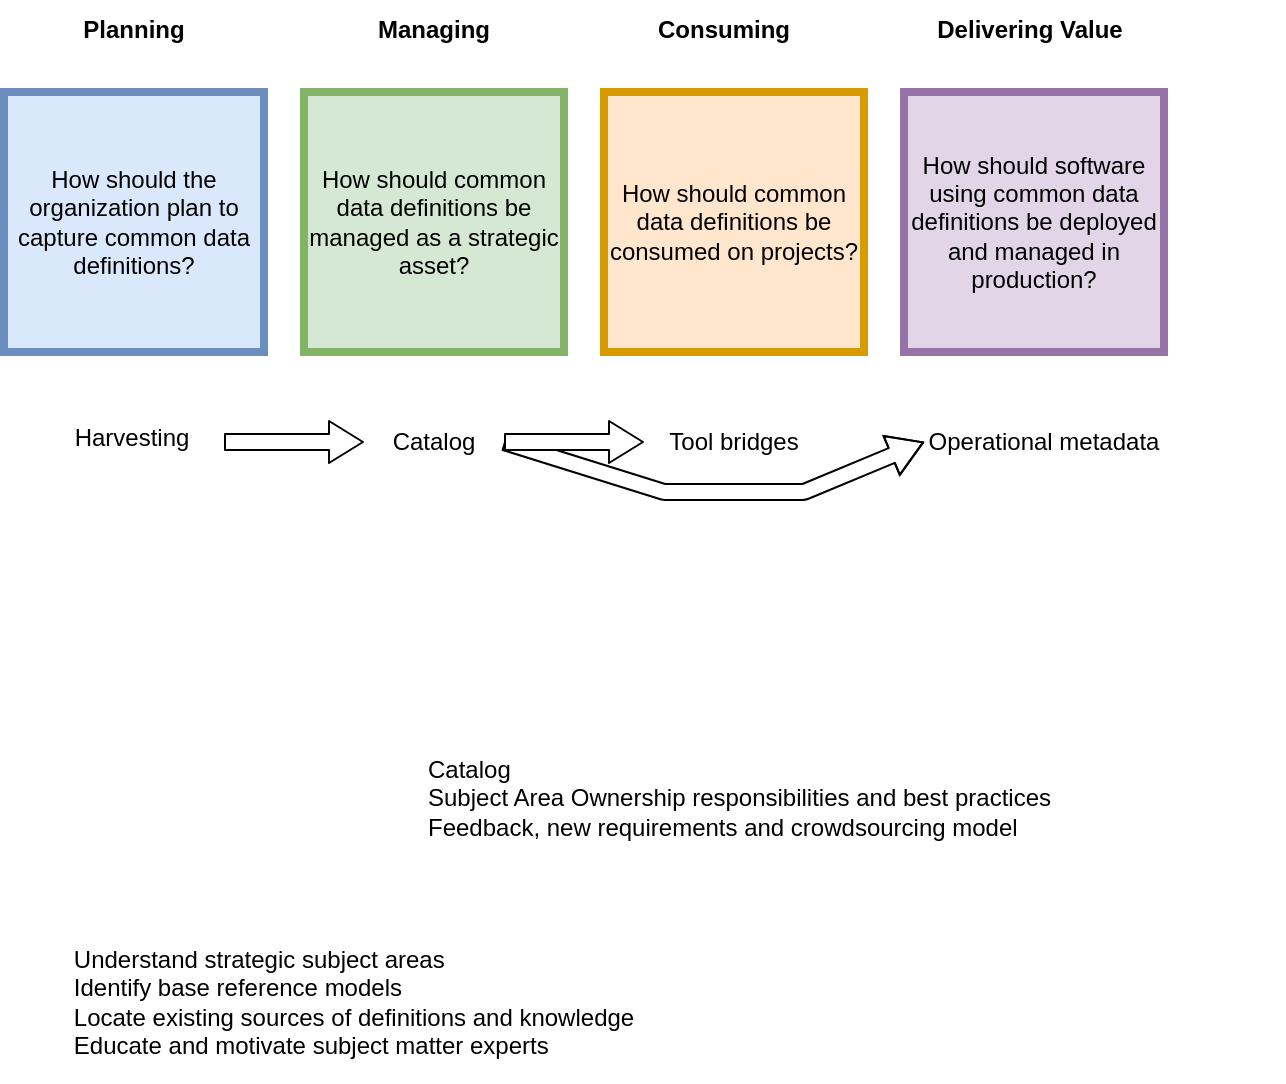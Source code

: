 <mxfile version="16.5.1" type="device" pages="8"><diagram id="02de8e1e-b9fc-6a4d-7365-f09209a4f008" name="Semantic Knowledge Framework"><mxGraphModel dx="1106" dy="773" grid="1" gridSize="10" guides="1" tooltips="1" connect="1" arrows="1" fold="1" page="1" pageScale="1" pageWidth="827" pageHeight="1169" background="#ffffff" math="0" shadow="0"><root><mxCell id="0"/><mxCell id="1" parent="0"/><mxCell id="4" value="How should the organization plan to capture common data definitions?" style="rounded=0;whiteSpace=wrap;html=1;strokeWidth=4;perimeterSpacing=4;noLabel=0;labelPadding=4;fillColor=#dae8fc;strokeColor=#6c8ebf;" parent="1" vertex="1"><mxGeometry x="120" y="160" width="130" height="130" as="geometry"/></mxCell><mxCell id="7" value="How should common data definitions be managed as a strategic asset?" style="rounded=0;whiteSpace=wrap;html=1;strokeWidth=4;perimeterSpacing=4;noLabel=0;labelPadding=4;fillColor=#d5e8d4;strokeColor=#82b366;" parent="1" vertex="1"><mxGeometry x="270" y="160" width="130" height="130" as="geometry"/></mxCell><mxCell id="8" value="How should common data definitions be consumed on projects?" style="rounded=0;whiteSpace=wrap;html=1;strokeWidth=4;perimeterSpacing=4;noLabel=0;labelPadding=4;fillColor=#ffe6cc;strokeColor=#d79b00;" parent="1" vertex="1"><mxGeometry x="420" y="160" width="130" height="130" as="geometry"/></mxCell><mxCell id="9" value="How should software using common data definitions be deployed and managed in production?" style="rounded=0;whiteSpace=wrap;html=1;strokeWidth=4;perimeterSpacing=4;noLabel=0;labelPadding=4;fillColor=#e1d5e7;strokeColor=#9673a6;" parent="1" vertex="1"><mxGeometry x="570" y="160" width="130" height="130" as="geometry"/></mxCell><mxCell id="10" value="&lt;div style=&quot;text-align: left&quot;&gt;&lt;span&gt;Understand strategic subject areas&lt;/span&gt;&lt;br&gt;&lt;span&gt;Identify base reference models&lt;/span&gt;&lt;br&gt;&lt;span&gt;Locate existing sources of definitions and knowledge&lt;/span&gt;&lt;br&gt;&lt;span&gt;Educate and motivate subject matter experts&lt;/span&gt;&lt;br&gt;&lt;/div&gt;" style="text;html=1;strokeColor=none;fillColor=none;align=center;verticalAlign=middle;whiteSpace=wrap;rounded=0;" parent="1" vertex="1"><mxGeometry x="130" y="575" width="330" height="80" as="geometry"/></mxCell><mxCell id="11" value="Catalog&lt;br&gt;Subject Area Ownership responsibilities and best practices&lt;br&gt;Feedback, new requirements and crowdsourcing model" style="text;html=1;" parent="1" vertex="1"><mxGeometry x="330" y="485" width="430" height="90" as="geometry"/></mxCell><mxCell id="12" value="Planning" style="text;html=1;strokeColor=none;fillColor=none;align=center;verticalAlign=middle;whiteSpace=wrap;rounded=0;fontStyle=1" parent="1" vertex="1"><mxGeometry x="120" y="114" width="130" height="30" as="geometry"/></mxCell><mxCell id="14" value="Managing" style="text;html=1;strokeColor=none;fillColor=none;align=center;verticalAlign=middle;whiteSpace=wrap;rounded=0;fontStyle=1" parent="1" vertex="1"><mxGeometry x="270" y="114" width="130" height="30" as="geometry"/></mxCell><mxCell id="15" value="Consuming" style="text;html=1;strokeColor=none;fillColor=none;align=center;verticalAlign=middle;whiteSpace=wrap;rounded=0;fontStyle=1" parent="1" vertex="1"><mxGeometry x="415" y="114" width="130" height="30" as="geometry"/></mxCell><mxCell id="16" value="Delivering Value" style="text;html=1;strokeColor=none;fillColor=none;align=center;verticalAlign=middle;whiteSpace=wrap;rounded=0;fontStyle=1" parent="1" vertex="1"><mxGeometry x="568" y="114" width="130" height="30" as="geometry"/></mxCell><mxCell id="17" value="&lt;div style=&quot;text-align: left&quot;&gt;&lt;span&gt;Tool bridges&lt;/span&gt;&lt;/div&gt;" style="text;html=1;strokeColor=none;fillColor=none;align=center;verticalAlign=middle;whiteSpace=wrap;rounded=0;" parent="1" vertex="1"><mxGeometry x="425" y="320" width="120" height="30" as="geometry"/></mxCell><mxCell id="18" value="&lt;div style=&quot;text-align: left&quot;&gt;&lt;span&gt;Operational metadata&lt;/span&gt;&lt;/div&gt;" style="text;html=1;strokeColor=none;fillColor=none;align=center;verticalAlign=middle;whiteSpace=wrap;rounded=0;" parent="1" vertex="1"><mxGeometry x="580" y="320" width="120" height="30" as="geometry"/></mxCell><mxCell id="19" value="Catalog" style="text;html=1;strokeColor=none;fillColor=none;align=center;verticalAlign=middle;whiteSpace=wrap;rounded=0;" parent="1" vertex="1"><mxGeometry x="305" y="320" width="60" height="30" as="geometry"/></mxCell><mxCell id="20" value="" style="shape=flexArrow;endArrow=classic;html=1;fillColor=#ffffff;fontSize=13;width=8;endSize=5.33;endWidth=12;" parent="1" edge="1"><mxGeometry width="50" height="50" relative="1" as="geometry"><mxPoint x="230" y="335" as="sourcePoint"/><mxPoint x="300" y="335" as="targetPoint"/></mxGeometry></mxCell><mxCell id="22" value="" style="shape=flexArrow;endArrow=classic;html=1;fillColor=#ffffff;fontSize=13;width=8;endSize=5.33;endWidth=12;entryX=0;entryY=0.5;" parent="1" target="18" edge="1"><mxGeometry width="50" height="50" relative="1" as="geometry"><mxPoint x="370" y="335" as="sourcePoint"/><mxPoint x="530" y="360" as="targetPoint"/><Array as="points"><mxPoint x="450" y="360"/><mxPoint x="520" y="360"/></Array></mxGeometry></mxCell><mxCell id="21" value="" style="shape=flexArrow;endArrow=classic;html=1;fillColor=#ffffff;fontSize=13;width=8;endSize=5.33;endWidth=12;" parent="1" edge="1"><mxGeometry width="50" height="50" relative="1" as="geometry"><mxPoint x="370" y="335" as="sourcePoint"/><mxPoint x="440" y="335" as="targetPoint"/></mxGeometry></mxCell><mxCell id="23" value="Harvesting" style="text;html=1;strokeColor=none;fillColor=none;align=center;verticalAlign=middle;whiteSpace=wrap;rounded=0;" parent="1" vertex="1"><mxGeometry x="154" y="318" width="60" height="30" as="geometry"/></mxCell></root></mxGraphModel></diagram><diagram id="8b768a86-2547-4467-7165-1f5c0479d8b4" name="Parts of Glossary"><mxGraphModel dx="1106" dy="773" grid="1" gridSize="10" guides="1" tooltips="1" connect="1" arrows="1" fold="1" page="1" pageScale="1" pageWidth="827" pageHeight="1169" background="#ffffff" math="0" shadow="0"><root><mxCell id="0"/><mxCell id="1" parent="0"/><mxCell id="2" value="Term" style="rounded=0;whiteSpace=wrap;html=1;strokeWidth=2;fillColor=#647687;strokeColor=#647687;fontStyle=1;fontColor=#ffffff;verticalAlign=top;" parent="1" vertex="1"><mxGeometry x="60" y="420" width="140" height="244" as="geometry"/></mxCell><mxCell id="3" value="" style="rounded=1;whiteSpace=wrap;html=1;strokeColor=#6c8ebf;strokeWidth=2;align=center;arcSize=10;fillColor=#dae8fc;" parent="1" vertex="1"><mxGeometry x="10" y="8.5" width="668" height="305" as="geometry"/></mxCell><mxCell id="4" value="Term" style="rounded=0;whiteSpace=wrap;html=1;strokeWidth=2;fillColor=#647687;strokeColor=#647687;fontStyle=1;fontColor=#ffffff;" parent="1" vertex="1"><mxGeometry x="260" y="210" width="120" height="40" as="geometry"/></mxCell><mxCell id="5" style="edgeStyle=orthogonalEdgeStyle;rounded=0;html=1;exitX=0.5;exitY=1;entryX=0;entryY=0.5;jettySize=auto;orthogonalLoop=1;" parent="1" source="6" target="4" edge="1"><mxGeometry relative="1" as="geometry"/></mxCell><mxCell id="6" value="Category" style="shape=folder;fontStyle=1;spacingTop=10;tabWidth=40;tabHeight=14;tabPosition=left;html=1;strokeWidth=2;fillColor=#fff2cc;strokeColor=#d6b656;" parent="1" vertex="1"><mxGeometry x="145" y="155" width="70" height="50" as="geometry"/></mxCell><mxCell id="7" style="edgeStyle=orthogonalEdgeStyle;rounded=0;html=1;exitX=0.5;exitY=1;entryX=0;entryY=0.5;jettySize=auto;orthogonalLoop=1;" parent="1" source="8" target="6" edge="1"><mxGeometry relative="1" as="geometry"/></mxCell><mxCell id="8" value="Category" style="shape=folder;fontStyle=1;spacingTop=10;tabWidth=40;tabHeight=14;tabPosition=left;html=1;strokeWidth=2;fillColor=#fff2cc;strokeColor=#d6b656;" parent="1" vertex="1"><mxGeometry x="60" y="80" width="70" height="50" as="geometry"/></mxCell><mxCell id="9" style="edgeStyle=orthogonalEdgeStyle;rounded=0;html=1;exitX=1;exitY=0.5;entryX=0;entryY=0.5;jettySize=auto;orthogonalLoop=1;" parent="1" source="10" target="4" edge="1"><mxGeometry relative="1" as="geometry"><Array as="points"><mxPoint x="180" y="255"/><mxPoint x="180" y="230"/></Array></mxGeometry></mxCell><mxCell id="10" value="Category" style="shape=folder;fontStyle=1;spacingTop=10;tabWidth=40;tabHeight=14;tabPosition=left;html=1;strokeWidth=2;fillColor=#fff2cc;strokeColor=#d6b656;" parent="1" vertex="1"><mxGeometry x="60" y="230" width="70" height="50" as="geometry"/></mxCell><mxCell id="11" style="edgeStyle=orthogonalEdgeStyle;rounded=0;html=1;exitX=0.5;exitY=1;jettySize=auto;orthogonalLoop=1;" parent="1" source="10" target="10" edge="1"><mxGeometry relative="1" as="geometry"/></mxCell><mxCell id="12" style="edgeStyle=orthogonalEdgeStyle;rounded=0;html=1;exitX=0.5;exitY=1;jettySize=auto;orthogonalLoop=1;" parent="1" source="13" target="14" edge="1"><mxGeometry relative="1" as="geometry"/></mxCell><mxCell id="13" value="Classification" style="rounded=1;whiteSpace=wrap;html=1;strokeColor=#9673a6;strokeWidth=2;fillColor=#e1d5e7;fontStyle=1" parent="1" vertex="1"><mxGeometry x="520" y="101" width="120" height="60" as="geometry"/></mxCell><mxCell id="14" value="Term" style="rounded=0;whiteSpace=wrap;html=1;strokeWidth=2;fillColor=#647687;strokeColor=#647687;fontStyle=1;fontColor=#ffffff;" parent="1" vertex="1"><mxGeometry x="520" y="210" width="120" height="40" as="geometry"/></mxCell><mxCell id="15" value="" style="shape=link;html=1;jettySize=auto;orthogonalLoop=1;entryX=0;entryY=0.5;" parent="1" source="4" target="14" edge="1"><mxGeometry width="50" height="50" relative="1" as="geometry"><mxPoint x="60" y="480" as="sourcePoint"/><mxPoint x="110" y="430" as="targetPoint"/></mxGeometry></mxCell><mxCell id="16" value="Term Relationship" style="text;html=1;strokeColor=none;fillColor=none;align=center;verticalAlign=middle;whiteSpace=wrap;rounded=0;fontStyle=1" parent="1" vertex="1"><mxGeometry x="425" y="200" width="40" height="20" as="geometry"/></mxCell><mxCell id="17" value="Glossary" style="text;html=1;strokeColor=none;fillColor=none;align=center;verticalAlign=middle;whiteSpace=wrap;rounded=0;fontStyle=1;fontSize=17;" parent="1" vertex="1"><mxGeometry x="304" y="18" width="100" height="20" as="geometry"/></mxCell><mxCell id="18" value="Name" style="rounded=0;whiteSpace=wrap;html=1;strokeWidth=2;fillColor=#dae8fc;strokeColor=#6c8ebf;" parent="1" vertex="1"><mxGeometry x="70" y="450" width="120" height="40" as="geometry"/></mxCell><mxCell id="19" value="One-liner" style="rounded=0;whiteSpace=wrap;html=1;strokeWidth=2;fillColor=#dae8fc;strokeColor=#6c8ebf;" parent="1" vertex="1"><mxGeometry x="70" y="490" width="120" height="40" as="geometry"/></mxCell><mxCell id="20" value="Suppplementary Information" style="rounded=0;whiteSpace=wrap;html=1;strokeWidth=2;fillColor=#0050ef;strokeColor=#0050ef;fontColor=#ffffff;" parent="1" vertex="1"><mxGeometry x="70" y="592" width="120" height="60" as="geometry"/></mxCell><mxCell id="21" value="Detail Description" style="rounded=0;whiteSpace=wrap;html=1;strokeWidth=2;fillColor=#1ba1e2;strokeColor=#1ba1e2;fontColor=#ffffff;" parent="1" vertex="1"><mxGeometry x="70" y="530" width="120" height="60" as="geometry"/></mxCell><mxCell id="22" value="Term" style="rounded=0;whiteSpace=wrap;html=1;strokeWidth=2;fillColor=#647687;strokeColor=#647687;fontStyle=1;fontColor=#ffffff;" parent="1" vertex="1"><mxGeometry x="441" y="590" width="120" height="40" as="geometry"/></mxCell><mxCell id="23" style="edgeStyle=orthogonalEdgeStyle;rounded=0;html=1;exitX=0.5;exitY=1;entryX=0;entryY=0.25;jettySize=auto;orthogonalLoop=1;" parent="1" source="24" target="22" edge="1"><mxGeometry relative="1" as="geometry"><Array as="points"><mxPoint x="380" y="600"/></Array></mxGeometry></mxCell><mxCell id="24" value="Category" style="shape=folder;fontStyle=1;spacingTop=10;tabWidth=40;tabHeight=14;tabPosition=left;html=1;strokeWidth=2;fillColor=#fff2cc;strokeColor=#d6b656;" parent="1" vertex="1"><mxGeometry x="345" y="530" width="70" height="50" as="geometry"/></mxCell><mxCell id="25" style="edgeStyle=orthogonalEdgeStyle;rounded=0;html=1;exitX=0.5;exitY=1;entryX=0;entryY=0.5;jettySize=auto;orthogonalLoop=1;" parent="1" source="26" target="24" edge="1"><mxGeometry relative="1" as="geometry"/></mxCell><mxCell id="26" value="Category" style="shape=folder;fontStyle=1;spacingTop=10;tabWidth=40;tabHeight=14;tabPosition=left;html=1;strokeWidth=2;fillColor=#fff2cc;strokeColor=#d6b656;" parent="1" vertex="1"><mxGeometry x="260" y="460" width="70" height="50" as="geometry"/></mxCell><mxCell id="27" style="edgeStyle=orthogonalEdgeStyle;rounded=0;html=1;exitX=1;exitY=0.5;entryX=0;entryY=0.75;jettySize=auto;orthogonalLoop=1;" parent="1" source="28" target="22" edge="1"><mxGeometry relative="1" as="geometry"><Array as="points"><mxPoint x="380" y="639"/><mxPoint x="380" y="620"/></Array></mxGeometry></mxCell><mxCell id="28" value="Category" style="shape=folder;fontStyle=1;spacingTop=10;tabWidth=40;tabHeight=14;tabPosition=left;html=1;strokeWidth=2;fillColor=#fff2cc;strokeColor=#d6b656;" parent="1" vertex="1"><mxGeometry x="260" y="614" width="70" height="50" as="geometry"/></mxCell><mxCell id="29" style="edgeStyle=orthogonalEdgeStyle;rounded=0;html=1;exitX=0.5;exitY=1;jettySize=auto;orthogonalLoop=1;" parent="1" source="30" target="39" edge="1"><mxGeometry relative="1" as="geometry"/></mxCell><mxCell id="30" value="Classification" style="rounded=1;whiteSpace=wrap;html=1;strokeColor=#9673a6;strokeWidth=2;fillColor=#e1d5e7;fontStyle=1" parent="1" vertex="1"><mxGeometry x="294" y="860" width="120" height="60" as="geometry"/></mxCell><mxCell id="31" value="Term" style="rounded=0;whiteSpace=wrap;html=1;strokeWidth=2;fillColor=#647687;strokeColor=#647687;fontStyle=1;fontColor=#ffffff;" parent="1" vertex="1"><mxGeometry x="360" y="740" width="120" height="40" as="geometry"/></mxCell><mxCell id="32" value="Term" style="rounded=0;whiteSpace=wrap;html=1;strokeWidth=2;fillColor=#647687;strokeColor=#647687;fontStyle=1;fontColor=#ffffff;" parent="1" vertex="1"><mxGeometry x="620" y="740" width="120" height="40" as="geometry"/></mxCell><mxCell id="33" value="" style="shape=link;html=1;jettySize=auto;orthogonalLoop=1;entryX=0;entryY=0.5;" parent="1" source="31" target="32" edge="1"><mxGeometry width="50" height="50" relative="1" as="geometry"><mxPoint x="160" y="1010" as="sourcePoint"/><mxPoint x="210" y="960" as="targetPoint"/></mxGeometry></mxCell><mxCell id="34" value="Term Relationship" style="text;html=1;strokeColor=none;fillColor=none;align=center;verticalAlign=middle;whiteSpace=wrap;rounded=0;fontStyle=1" parent="1" vertex="1"><mxGeometry x="525" y="730" width="40" height="20" as="geometry"/></mxCell><mxCell id="35" style="edgeStyle=orthogonalEdgeStyle;rounded=0;html=1;jettySize=auto;orthogonalLoop=1;entryX=1;entryY=0.5;exitX=0;exitY=0.5;" parent="1" source="36" target="8" edge="1"><mxGeometry relative="1" as="geometry"><mxPoint x="590" y="220" as="targetPoint"/></mxGeometry></mxCell><mxCell id="36" value="Classification" style="rounded=1;whiteSpace=wrap;html=1;strokeColor=#9673a6;strokeWidth=2;fillColor=#e1d5e7;fontStyle=1" parent="1" vertex="1"><mxGeometry x="233" y="75" width="120" height="60" as="geometry"/></mxCell><mxCell id="37" style="edgeStyle=orthogonalEdgeStyle;rounded=0;html=1;exitX=0.5;exitY=1;jettySize=auto;orthogonalLoop=1;" parent="1" source="38" target="3" edge="1"><mxGeometry relative="1" as="geometry"><mxPoint x="760" y="165.5" as="targetPoint"/></mxGeometry></mxCell><mxCell id="38" value="Classification" style="rounded=1;whiteSpace=wrap;html=1;strokeColor=#9673a6;strokeWidth=2;fillColor=#e1d5e7;fontStyle=1" parent="1" vertex="1"><mxGeometry x="700" y="56.5" width="120" height="60" as="geometry"/></mxCell><mxCell id="39" value="Glossary" style="rounded=1;whiteSpace=wrap;html=1;strokeColor=#23445d;strokeWidth=2;align=center;arcSize=10;fillColor=#bac8d3;" parent="1" vertex="1"><mxGeometry x="295" y="953" width="118" height="63" as="geometry"/></mxCell><mxCell id="40" style="edgeStyle=orthogonalEdgeStyle;rounded=0;html=1;exitX=0.5;exitY=1;entryX=0.5;entryY=0.25;jettySize=auto;orthogonalLoop=1;entryPerimeter=0;" parent="1" source="41" target="45" edge="1"><mxGeometry relative="1" as="geometry"/></mxCell><mxCell id="41" value="Classification" style="rounded=1;whiteSpace=wrap;html=1;strokeColor=#9673a6;strokeWidth=2;fillColor=#e1d5e7;fontStyle=1" parent="1" vertex="1"><mxGeometry x="468" y="860" width="120" height="60" as="geometry"/></mxCell><mxCell id="42" value="Term" style="rounded=0;whiteSpace=wrap;html=1;strokeWidth=2;fillColor=#647687;strokeColor=#647687;fontStyle=1;fontColor=#ffffff;" parent="1" vertex="1"><mxGeometry x="640" y="965" width="120" height="40" as="geometry"/></mxCell><mxCell id="43" style="edgeStyle=orthogonalEdgeStyle;rounded=0;html=1;exitX=0.5;exitY=1;entryX=0.5;entryY=0;jettySize=auto;orthogonalLoop=1;" parent="1" source="44" target="42" edge="1"><mxGeometry relative="1" as="geometry"/></mxCell><mxCell id="44" value="Classification" style="rounded=1;whiteSpace=wrap;html=1;strokeColor=#9673a6;strokeWidth=2;fillColor=#e1d5e7;fontStyle=1" parent="1" vertex="1"><mxGeometry x="640" y="860" width="120" height="60" as="geometry"/></mxCell><mxCell id="45" value="Category" style="shape=folder;fontStyle=1;spacingTop=10;tabWidth=40;tabHeight=14;tabPosition=left;html=1;strokeWidth=2;fillColor=#fff2cc;strokeColor=#d6b656;" parent="1" vertex="1"><mxGeometry x="468" y="956" width="120" height="60" as="geometry"/></mxCell></root></mxGraphModel></diagram><diagram id="53424bef-540e-bb4d-9636-3430bad3f82a" name="Categorized Terms"><mxGraphModel dx="1106" dy="773" grid="1" gridSize="10" guides="1" tooltips="1" connect="1" arrows="1" fold="1" page="1" pageScale="1" pageWidth="827" pageHeight="1169" background="#ffffff" math="0" shadow="0"><root><mxCell id="0"/><mxCell id="1" parent="0"/><mxCell id="2" value="" style="rounded=1;whiteSpace=wrap;html=1;strokeColor=#000000;strokeWidth=2;fillColor=#D4E1F5;gradientColor=none;align=center;" parent="1" vertex="1"><mxGeometry x="120" y="123" width="370" height="518" as="geometry"/></mxCell><mxCell id="3" value="Term A" style="rounded=0;whiteSpace=wrap;html=1;strokeWidth=2;fillColor=#647687;strokeColor=#647687;fontStyle=1;fontColor=#ffffff;" parent="1" vertex="1"><mxGeometry x="320" y="333" width="120" height="40" as="geometry"/></mxCell><mxCell id="4" style="edgeStyle=orthogonalEdgeStyle;rounded=0;html=1;exitX=0.5;exitY=1;entryX=0;entryY=0.5;jettySize=auto;orthogonalLoop=1;" parent="1" source="6" target="3" edge="1"><mxGeometry relative="1" as="geometry"/></mxCell><mxCell id="5" style="edgeStyle=orthogonalEdgeStyle;rounded=0;html=1;exitX=0.5;exitY=1;entryX=0;entryY=0.5;jettySize=auto;orthogonalLoop=1;" parent="1" source="6" target="13" edge="1"><mxGeometry relative="1" as="geometry"/></mxCell><mxCell id="6" value="Category" style="shape=folder;fontStyle=1;spacingTop=10;tabWidth=40;tabHeight=14;tabPosition=left;html=1;strokeWidth=2;fillColor=#fff2cc;strokeColor=#d6b656;" parent="1" vertex="1"><mxGeometry x="262" y="264" width="70" height="50" as="geometry"/></mxCell><mxCell id="7" style="edgeStyle=orthogonalEdgeStyle;rounded=0;html=1;exitX=0.5;exitY=1;entryX=0;entryY=0.5;jettySize=auto;orthogonalLoop=1;" parent="1" source="9" target="6" edge="1"><mxGeometry relative="1" as="geometry"/></mxCell><mxCell id="8" style="edgeStyle=orthogonalEdgeStyle;rounded=0;html=1;exitX=0.5;exitY=1;entryX=0;entryY=0.5;jettySize=auto;orthogonalLoop=1;" parent="1" source="9" target="12" edge="1"><mxGeometry relative="1" as="geometry"/></mxCell><mxCell id="9" value="Category" style="shape=folder;fontStyle=1;spacingTop=10;tabWidth=40;tabHeight=14;tabPosition=left;html=1;strokeWidth=2;fillColor=#fff2cc;strokeColor=#d6b656;" parent="1" vertex="1"><mxGeometry x="200" y="202" width="70" height="50" as="geometry"/></mxCell><mxCell id="10" style="edgeStyle=orthogonalEdgeStyle;rounded=0;html=1;exitX=0.5;exitY=1;entryX=0;entryY=0.5;jettySize=auto;orthogonalLoop=1;" parent="1" source="12" target="14" edge="1"><mxGeometry relative="1" as="geometry"/></mxCell><mxCell id="11" style="edgeStyle=orthogonalEdgeStyle;rounded=0;html=1;exitX=0.5;exitY=1;entryX=0;entryY=0.5;jettySize=auto;orthogonalLoop=1;" parent="1" source="12" target="15" edge="1"><mxGeometry relative="1" as="geometry"/></mxCell><mxCell id="12" value="Category" style="shape=folder;fontStyle=1;spacingTop=10;tabWidth=40;tabHeight=14;tabPosition=left;html=1;strokeWidth=2;fillColor=#fff2cc;strokeColor=#d6b656;" parent="1" vertex="1"><mxGeometry x="262" y="435" width="70" height="50" as="geometry"/></mxCell><mxCell id="13" value="Term B" style="rounded=0;whiteSpace=wrap;html=1;strokeWidth=2;fillColor=#647687;strokeColor=#647687;fontStyle=1;fontColor=#ffffff;" parent="1" vertex="1"><mxGeometry x="320" y="382" width="120" height="40" as="geometry"/></mxCell><mxCell id="14" value="Term C" style="rounded=0;whiteSpace=wrap;html=1;strokeWidth=2;fillColor=#647687;strokeColor=#647687;fontStyle=1;fontColor=#ffffff;" parent="1" vertex="1"><mxGeometry x="320" y="499" width="120" height="40" as="geometry"/></mxCell><mxCell id="15" value="Term D" style="rounded=0;whiteSpace=wrap;html=1;strokeWidth=2;fillColor=#647687;strokeColor=#647687;fontStyle=1;fontColor=#ffffff;" parent="1" vertex="1"><mxGeometry x="320" y="549" width="120" height="40" as="geometry"/></mxCell><mxCell id="16" style="edgeStyle=orthogonalEdgeStyle;rounded=0;html=1;exitX=0.5;exitY=1;entryX=0;entryY=0.5;jettySize=auto;orthogonalLoop=1;" parent="1" source="17" target="9" edge="1"><mxGeometry relative="1" as="geometry"/></mxCell><mxCell id="17" value="" style="ellipse;whiteSpace=wrap;html=1;aspect=fixed;strokeColor=#000000;strokeWidth=2;fillColor=#000000;gradientColor=none;align=center;" parent="1" vertex="1"><mxGeometry x="160" y="160" width="20" height="20" as="geometry"/></mxCell></root></mxGraphModel></diagram><diagram id="19e96b49-4ce9-5f28-779d-9055ff3b50f3" name="Multiple Glossaries"><mxGraphModel dx="1106" dy="773" grid="1" gridSize="10" guides="1" tooltips="1" connect="1" arrows="1" fold="1" page="1" pageScale="1" pageWidth="1169" pageHeight="827" background="#ffffff" math="0" shadow="0"><root><mxCell id="0"/><mxCell id="1" parent="0"/><mxCell id="70" value="" style="rounded=1;whiteSpace=wrap;html=1;strokeColor=#000000;strokeWidth=2;fillColor=#D4E1F5;gradientColor=none;align=center;arcSize=10;" parent="1" vertex="1"><mxGeometry x="250" y="46" width="510" height="288" as="geometry"/></mxCell><mxCell id="71" value="" style="rounded=1;whiteSpace=wrap;html=1;strokeColor=#000000;strokeWidth=2;fillColor=#D4E1F5;gradientColor=none;align=center;" parent="1" vertex="1"><mxGeometry x="860" y="42" width="210" height="518" as="geometry"/></mxCell><mxCell id="72" value="" style="rounded=1;whiteSpace=wrap;html=1;strokeColor=#000000;strokeWidth=2;fillColor=#D4E1F5;gradientColor=none;align=center;" parent="1" vertex="1"><mxGeometry x="250" y="350" width="510" height="212" as="geometry"/></mxCell><mxCell id="2" value="Term A" style="rounded=0;whiteSpace=wrap;html=1;strokeWidth=2;fillColor=#647687;strokeColor=#647687;fontStyle=1;fontColor=#ffffff;" parent="1" vertex="1"><mxGeometry x="611" y="65" width="120" height="40" as="geometry"/></mxCell><mxCell id="27" style="edgeStyle=orthogonalEdgeStyle;rounded=0;html=1;exitX=1;exitY=0.5;entryX=0;entryY=0.5;jettySize=auto;orthogonalLoop=1;" parent="1" source="4" target="2" edge="1"><mxGeometry relative="1" as="geometry"><Array as="points"><mxPoint x="480" y="227"/><mxPoint x="480" y="85"/></Array></mxGeometry></mxCell><mxCell id="28" style="edgeStyle=orthogonalEdgeStyle;rounded=0;html=1;exitX=1;exitY=0.75;entryX=0;entryY=0.5;jettySize=auto;orthogonalLoop=1;" parent="1" source="4" target="10" edge="1"><mxGeometry relative="1" as="geometry"><Array as="points"><mxPoint x="490" y="240"/><mxPoint x="490" y="134"/></Array></mxGeometry></mxCell><mxCell id="4" value="Category" style="shape=folder;fontStyle=1;spacingTop=10;tabWidth=40;tabHeight=14;tabPosition=left;html=1;strokeWidth=2;fillColor=#fff2cc;strokeColor=#d6b656;" parent="1" vertex="1"><mxGeometry x="382" y="202" width="70" height="50" as="geometry"/></mxCell><mxCell id="5" style="edgeStyle=orthogonalEdgeStyle;rounded=0;html=1;exitX=0.5;exitY=1;entryX=0;entryY=0.5;jettySize=auto;orthogonalLoop=1;" parent="1" source="6" target="4" edge="1"><mxGeometry relative="1" as="geometry"/></mxCell><mxCell id="24" style="edgeStyle=orthogonalEdgeStyle;rounded=0;html=1;exitX=0.5;exitY=1;entryX=0;entryY=0.5;jettySize=auto;orthogonalLoop=1;" parent="1" source="6" target="8" edge="1"><mxGeometry relative="1" as="geometry"/></mxCell><mxCell id="6" value="Category" style="shape=folder;fontStyle=1;spacingTop=10;tabWidth=40;tabHeight=14;tabPosition=left;html=1;strokeWidth=2;fillColor=#fff2cc;strokeColor=#d6b656;" parent="1" vertex="1"><mxGeometry x="320" y="132" width="70" height="50" as="geometry"/></mxCell><mxCell id="29" style="edgeStyle=orthogonalEdgeStyle;rounded=0;html=1;exitX=1;exitY=0.5;jettySize=auto;orthogonalLoop=1;entryX=0;entryY=0.5;" parent="1" source="8" target="11" edge="1"><mxGeometry relative="1" as="geometry"><mxPoint x="560" y="220" as="targetPoint"/><Array as="points"><mxPoint x="500" y="301"/><mxPoint x="500" y="183"/></Array></mxGeometry></mxCell><mxCell id="30" style="edgeStyle=orthogonalEdgeStyle;rounded=0;html=1;exitX=1;exitY=0.75;entryX=0;entryY=0.5;jettySize=auto;orthogonalLoop=1;" parent="1" source="8" target="13" edge="1"><mxGeometry relative="1" as="geometry"><Array as="points"><mxPoint x="510" y="314"/><mxPoint x="510" y="233"/></Array></mxGeometry></mxCell><mxCell id="8" value="Category" style="shape=folder;fontStyle=1;spacingTop=10;tabWidth=40;tabHeight=14;tabPosition=left;html=1;strokeWidth=2;fillColor=#fff2cc;strokeColor=#d6b656;" parent="1" vertex="1"><mxGeometry x="382" y="276" width="70" height="50" as="geometry"/></mxCell><mxCell id="10" value="Term B" style="rounded=0;whiteSpace=wrap;html=1;strokeWidth=2;fillColor=#647687;strokeColor=#647687;fontStyle=1;fontColor=#ffffff;" parent="1" vertex="1"><mxGeometry x="611" y="114" width="120" height="40" as="geometry"/></mxCell><mxCell id="11" value="Term C" style="rounded=0;whiteSpace=wrap;html=1;strokeWidth=2;fillColor=#647687;strokeColor=#647687;fontStyle=1;fontColor=#ffffff;" parent="1" vertex="1"><mxGeometry x="610" y="163" width="120" height="40" as="geometry"/></mxCell><mxCell id="12" value="Term F" style="rounded=0;whiteSpace=wrap;html=1;strokeWidth=2;fillColor=#647687;strokeColor=#647687;fontStyle=1;fontColor=#ffffff;" parent="1" vertex="1"><mxGeometry x="610" y="360" width="120" height="40" as="geometry"/></mxCell><mxCell id="13" value="Term D" style="rounded=0;whiteSpace=wrap;html=1;strokeWidth=2;fillColor=#647687;strokeColor=#647687;fontStyle=1;fontColor=#ffffff;" parent="1" vertex="1"><mxGeometry x="610" y="213" width="120" height="40" as="geometry"/></mxCell><mxCell id="14" value="Term E" style="rounded=0;whiteSpace=wrap;html=1;strokeWidth=2;fillColor=#647687;strokeColor=#647687;fontStyle=1;fontColor=#ffffff;" parent="1" vertex="1"><mxGeometry x="610" y="261" width="120" height="40" as="geometry"/></mxCell><mxCell id="22" style="edgeStyle=orthogonalEdgeStyle;rounded=0;html=1;exitX=0.5;exitY=1;entryX=0;entryY=0.5;jettySize=auto;orthogonalLoop=1;" parent="1" source="58" target="6" edge="1"><mxGeometry relative="1" as="geometry"/></mxCell><mxCell id="26" style="edgeStyle=orthogonalEdgeStyle;rounded=0;html=1;exitX=0.5;exitY=1;entryX=0;entryY=0.5;jettySize=auto;orthogonalLoop=1;" parent="1" source="67" target="18" edge="1"><mxGeometry relative="1" as="geometry"/></mxCell><mxCell id="39" style="edgeStyle=orthogonalEdgeStyle;rounded=0;html=1;exitX=1;exitY=0.5;entryX=0;entryY=0.5;jettySize=auto;orthogonalLoop=1;" parent="1" source="17" target="14" edge="1"><mxGeometry relative="1" as="geometry"><Array as="points"><mxPoint x="520" y="427"/><mxPoint x="520" y="281"/></Array></mxGeometry></mxCell><mxCell id="41" style="edgeStyle=orthogonalEdgeStyle;rounded=0;html=1;exitX=1;exitY=0.75;entryX=0;entryY=0.5;jettySize=auto;orthogonalLoop=1;" parent="1" source="17" target="21" edge="1"><mxGeometry relative="1" as="geometry"><Array as="points"><mxPoint x="520" y="440"/><mxPoint x="520" y="480"/></Array></mxGeometry></mxCell><mxCell id="17" value="Category" style="shape=folder;fontStyle=1;spacingTop=10;tabWidth=40;tabHeight=14;tabPosition=left;html=1;strokeWidth=2;fillColor=#fff2cc;strokeColor=#d6b656;" parent="1" vertex="1"><mxGeometry x="320" y="402" width="70" height="50" as="geometry"/></mxCell><mxCell id="42" style="edgeStyle=orthogonalEdgeStyle;rounded=0;html=1;exitX=1;exitY=0.5;entryX=0;entryY=0.5;jettySize=auto;orthogonalLoop=1;" parent="1" source="18" target="35" edge="1"><mxGeometry relative="1" as="geometry"/></mxCell><mxCell id="18" value="Category" style="shape=folder;fontStyle=1;spacingTop=10;tabWidth=40;tabHeight=14;tabPosition=left;html=1;strokeWidth=2;fillColor=#fff2cc;strokeColor=#d6b656;" parent="1" vertex="1"><mxGeometry x="320" y="480" width="70" height="50" as="geometry"/></mxCell><mxCell id="20" value="Term G" style="rounded=0;whiteSpace=wrap;html=1;strokeWidth=2;fillColor=#647687;strokeColor=#647687;fontStyle=1;fontColor=#ffffff;" parent="1" vertex="1"><mxGeometry x="610" y="410" width="120" height="40" as="geometry"/></mxCell><mxCell id="21" value="Term H" style="rounded=0;whiteSpace=wrap;html=1;strokeWidth=2;fillColor=#647687;strokeColor=#647687;fontStyle=1;fontColor=#ffffff;" parent="1" vertex="1"><mxGeometry x="610" y="460" width="120" height="40" as="geometry"/></mxCell><mxCell id="35" value="Term I" style="rounded=0;whiteSpace=wrap;html=1;strokeWidth=2;fillColor=#647687;strokeColor=#647687;fontStyle=1;fontColor=#ffffff;" parent="1" vertex="1"><mxGeometry x="611" y="510" width="120" height="40" as="geometry"/></mxCell><mxCell id="63" style="edgeStyle=orthogonalEdgeStyle;rounded=0;html=1;exitX=0;exitY=0.5;entryX=1;entryY=0.25;jettySize=auto;orthogonalLoop=1;" parent="1" source="43" target="13" edge="1"><mxGeometry relative="1" as="geometry"/></mxCell><mxCell id="64" style="edgeStyle=orthogonalEdgeStyle;rounded=0;html=1;exitX=0;exitY=0.75;entryX=1;entryY=0.5;jettySize=auto;orthogonalLoop=1;" parent="1" source="43" target="14" edge="1"><mxGeometry relative="1" as="geometry"/></mxCell><mxCell id="43" value="Category" style="shape=folder;fontStyle=1;spacingTop=10;tabWidth=40;tabHeight=14;tabPosition=left;html=1;strokeWidth=2;fillColor=#fff2cc;strokeColor=#d6b656;" parent="1" vertex="1"><mxGeometry x="914" y="220" width="70" height="50" as="geometry"/></mxCell><mxCell id="62" style="edgeStyle=orthogonalEdgeStyle;rounded=0;html=1;exitX=0;exitY=0.5;entryX=1;entryY=0.5;jettySize=auto;orthogonalLoop=1;" parent="1" source="46" target="2" edge="1"><mxGeometry relative="1" as="geometry"><Array as="points"><mxPoint x="840" y="157"/><mxPoint x="840" y="85"/></Array></mxGeometry></mxCell><mxCell id="46" value="Category" style="shape=folder;fontStyle=1;spacingTop=10;tabWidth=40;tabHeight=14;tabPosition=left;html=1;strokeWidth=2;fillColor=#fff2cc;strokeColor=#d6b656;" parent="1" vertex="1"><mxGeometry x="914" y="132" width="70" height="50" as="geometry"/></mxCell><mxCell id="54" style="edgeStyle=orthogonalEdgeStyle;rounded=0;html=1;exitX=0.5;exitY=1;entryX=1;entryY=0.5;jettySize=auto;orthogonalLoop=1;" parent="1" source="60" target="46" edge="1"><mxGeometry relative="1" as="geometry"/></mxCell><mxCell id="55" style="edgeStyle=orthogonalEdgeStyle;rounded=0;html=1;exitX=0.5;exitY=1;entryX=1;entryY=0.5;jettySize=auto;orthogonalLoop=1;" parent="1" source="60" target="43" edge="1"><mxGeometry relative="1" as="geometry"/></mxCell><mxCell id="56" style="edgeStyle=orthogonalEdgeStyle;rounded=0;html=1;exitX=0.5;exitY=1;entryX=1;entryY=0.5;jettySize=auto;orthogonalLoop=1;" parent="1" source="60" target="52" edge="1"><mxGeometry relative="1" as="geometry"/></mxCell><mxCell id="57" style="edgeStyle=orthogonalEdgeStyle;rounded=0;html=1;entryX=1;entryY=0.5;jettySize=auto;orthogonalLoop=1;exitX=0.5;exitY=1;" parent="1" source="60" target="53" edge="1"><mxGeometry relative="1" as="geometry"/></mxCell><mxCell id="65" style="edgeStyle=orthogonalEdgeStyle;rounded=0;html=1;exitX=0;exitY=0.5;entryX=1;entryY=0.5;jettySize=auto;orthogonalLoop=1;" parent="1" source="52" target="10" edge="1"><mxGeometry relative="1" as="geometry"><Array as="points"><mxPoint x="800" y="337"/><mxPoint x="800" y="134"/></Array></mxGeometry></mxCell><mxCell id="52" value="Category" style="shape=folder;fontStyle=1;spacingTop=10;tabWidth=40;tabHeight=14;tabPosition=left;html=1;strokeWidth=2;fillColor=#fff2cc;strokeColor=#d6b656;" parent="1" vertex="1"><mxGeometry x="914" y="312" width="70" height="50" as="geometry"/></mxCell><mxCell id="66" style="edgeStyle=orthogonalEdgeStyle;rounded=0;html=1;exitX=0;exitY=0.5;jettySize=auto;orthogonalLoop=1;entryX=1;entryY=0.5;" parent="1" source="53" target="20" edge="1"><mxGeometry relative="1" as="geometry"/></mxCell><mxCell id="53" value="Category" style="shape=folder;fontStyle=1;spacingTop=10;tabWidth=40;tabHeight=14;tabPosition=left;html=1;strokeWidth=2;fillColor=#fff2cc;strokeColor=#d6b656;" parent="1" vertex="1"><mxGeometry x="914" y="405" width="70" height="50" as="geometry"/></mxCell><mxCell id="58" value="" style="ellipse;whiteSpace=wrap;html=1;aspect=fixed;strokeColor=#000000;strokeWidth=2;fillColor=#000000;gradientColor=none;align=center;" parent="1" vertex="1"><mxGeometry x="280" y="72" width="20" height="20" as="geometry"/></mxCell><mxCell id="60" value="" style="ellipse;whiteSpace=wrap;html=1;aspect=fixed;strokeColor=#000000;strokeWidth=2;fillColor=#000000;gradientColor=none;align=center;" parent="1" vertex="1"><mxGeometry x="1020" y="72" width="20" height="20" as="geometry"/></mxCell><mxCell id="69" style="edgeStyle=orthogonalEdgeStyle;rounded=0;html=1;exitX=0.5;exitY=1;entryX=0;entryY=0.5;jettySize=auto;orthogonalLoop=1;" parent="1" source="67" target="17" edge="1"><mxGeometry relative="1" as="geometry"/></mxCell><mxCell id="67" value="" style="ellipse;whiteSpace=wrap;html=1;aspect=fixed;strokeColor=#000000;strokeWidth=2;fillColor=#000000;gradientColor=none;align=center;" parent="1" vertex="1"><mxGeometry x="280" y="377" width="20" height="20" as="geometry"/></mxCell></root></mxGraphModel></diagram><diagram id="8b247633-bf70-a2b0-a50c-07120d71f54b" name="Initial Term List"><mxGraphModel dx="1106" dy="773" grid="1" gridSize="10" guides="1" tooltips="1" connect="1" arrows="1" fold="1" page="1" pageScale="1" pageWidth="827" pageHeight="1169" background="#ffffff" math="0" shadow="0"><root><mxCell id="0"/><mxCell id="1" parent="0"/><mxCell id="10" value="Name" style="rounded=0;whiteSpace=wrap;html=1;strokeColor=#82b366;strokeWidth=2;fillColor=#d5e8d4;fontSize=17;align=left;fontStyle=1;spacingLeft=5;" parent="1" vertex="1"><mxGeometry x="44.5" y="80" width="164" height="60" as="geometry"/></mxCell><mxCell id="11" value="Description" style="rounded=0;whiteSpace=wrap;html=1;strokeColor=#82b366;strokeWidth=2;fillColor=#d5e8d4;fontSize=17;align=center;fontStyle=1" parent="1" vertex="1"><mxGeometry x="208.5" y="80" width="347" height="60" as="geometry"/></mxCell><mxCell id="12" value="Compensation Plan" style="rounded=0;whiteSpace=wrap;html=1;strokeColor=#000000;strokeWidth=2;fillColor=#ffffff;fontSize=15;align=left;fontStyle=3;spacingLeft=5;" parent="1" vertex="1"><mxGeometry x="44.5" y="560" width="164" height="60" as="geometry"/></mxCell><mxCell id="13" value="Hourly Pay Rate" style="rounded=0;whiteSpace=wrap;html=1;strokeColor=#000000;strokeWidth=2;fillColor=#ffffff;fontSize=15;align=left;fontStyle=3;spacingLeft=5;" parent="1" vertex="1"><mxGeometry x="44" y="620" width="164" height="60" as="geometry"/></mxCell><mxCell id="14" value="Job Title" style="rounded=0;whiteSpace=wrap;html=1;strokeColor=#000000;strokeWidth=2;fillColor=#ffffff;fontSize=15;align=left;fontStyle=3;spacingLeft=5;" parent="1" vertex="1"><mxGeometry x="44" y="380" width="164" height="60" as="geometry"/></mxCell><mxCell id="15" value="Bonus" style="rounded=0;whiteSpace=wrap;html=1;strokeColor=#000000;strokeWidth=2;fillColor=#ffffff;fontSize=15;align=left;fontStyle=3;spacingLeft=5;" parent="1" vertex="1"><mxGeometry x="44.5" y="680" width="164" height="60" as="geometry"/></mxCell><mxCell id="16" value="Annual Salary" style="rounded=0;whiteSpace=wrap;html=1;strokeColor=#000000;strokeWidth=2;fillColor=#ffffff;fontSize=15;align=left;fontStyle=3;spacingLeft=5;" parent="1" vertex="1"><mxGeometry x="44.5" y="740" width="164" height="60" as="geometry"/></mxCell><mxCell id="17" value="Address" style="rounded=0;whiteSpace=wrap;html=1;strokeColor=#000000;strokeWidth=2;fillColor=#ffffff;fontSize=15;align=left;fontStyle=3;spacingLeft=5;" parent="1" vertex="1"><mxGeometry x="44" y="500" width="164" height="60" as="geometry"/></mxCell><mxCell id="18" value="Work Location" style="rounded=0;whiteSpace=wrap;html=1;strokeColor=#000000;strokeWidth=2;fillColor=#ffffff;fontSize=15;align=left;fontStyle=3;spacingLeft=5;" parent="1" vertex="1"><mxGeometry x="44" y="440" width="164" height="60" as="geometry"/></mxCell><mxCell id="19" value="Employee Id" style="rounded=0;whiteSpace=wrap;html=1;strokeColor=#000000;strokeWidth=2;fillColor=#ffffff;fontSize=15;align=left;fontStyle=3;spacingLeft=5;" parent="1" vertex="1"><mxGeometry x="44" y="260" width="164" height="60" as="geometry"/></mxCell><mxCell id="20" value="Employee Name" style="rounded=0;whiteSpace=wrap;html=1;strokeColor=#000000;strokeWidth=2;fillColor=#ffffff;fontSize=15;align=left;fontStyle=3;spacingLeft=5;" parent="1" vertex="1"><mxGeometry x="44" y="320" width="164" height="60" as="geometry"/></mxCell><mxCell id="21" value="Manager" style="rounded=0;whiteSpace=wrap;html=1;strokeColor=#000000;strokeWidth=2;fillColor=#ffffff;fontSize=15;align=left;fontStyle=3;spacingLeft=5;" parent="1" vertex="1"><mxGeometry x="44.5" y="200" width="164" height="60" as="geometry"/></mxCell><mxCell id="22" value="Employee" style="rounded=0;whiteSpace=wrap;html=1;strokeColor=#000000;strokeWidth=2;fillColor=#ffffff;fontSize=15;align=left;fontStyle=3;spacingLeft=5;" parent="1" vertex="1"><mxGeometry x="44" y="140" width="164" height="60" as="geometry"/></mxCell><mxCell id="23" value="A person who works for the organization.&amp;nbsp; They have an employment contract." style="rounded=0;whiteSpace=wrap;html=1;strokeColor=#000000;strokeWidth=2;fillColor=#ffffff;fontSize=13;align=left;verticalAlign=top;fontStyle=2;spacingLeft=2;spacingRight=2;" parent="1" vertex="1"><mxGeometry x="209.5" y="140" width="346" height="60" as="geometry"/></mxCell><mxCell id="24" value="A person that is responsible for managing other employees.&amp;nbsp; All employees have a manager except founders." style="rounded=0;whiteSpace=wrap;html=1;strokeColor=#000000;strokeWidth=2;fillColor=#ffffff;fontSize=13;align=left;verticalAlign=top;fontStyle=2;spacingLeft=2;spacingRight=2;" parent="1" vertex="1"><mxGeometry x="209.5" y="200" width="346" height="60" as="geometry"/></mxCell><mxCell id="25" value="A unique identifer for an employee.&amp;nbsp; Needed because two employees may have the same name or an employee may change their name." style="rounded=0;whiteSpace=wrap;html=1;strokeColor=#000000;strokeWidth=2;fillColor=#ffffff;fontSize=13;align=left;verticalAlign=top;fontStyle=2;spacingLeft=2;spacingRight=2;" parent="1" vertex="1"><mxGeometry x="209.5" y="260" width="346" height="60" as="geometry"/></mxCell><mxCell id="26" value="The name that an employee wants to be known as." style="rounded=0;whiteSpace=wrap;html=1;strokeColor=#000000;strokeWidth=2;fillColor=#ffffff;fontSize=13;align=left;verticalAlign=top;fontStyle=2;spacingLeft=2;spacingRight=2;" parent="1" vertex="1"><mxGeometry x="209" y="320" width="346" height="60" as="geometry"/></mxCell><mxCell id="27" value="Notes" style="rounded=0;whiteSpace=wrap;html=1;strokeColor=#82b366;strokeWidth=2;fillColor=#d5e8d4;fontSize=17;align=center;fontStyle=1" parent="1" vertex="1"><mxGeometry x="556" y="80" width="265" height="60" as="geometry"/></mxCell><mxCell id="28" value="Includes contractors?&amp;nbsp;" style="rounded=0;whiteSpace=wrap;html=1;strokeColor=#000000;strokeWidth=2;fillColor=#ffffff;fontSize=13;align=left;verticalAlign=top;fontStyle=2;spacingLeft=2;spacingRight=2;" parent="1" vertex="1"><mxGeometry x="556" y="140" width="265" height="60" as="geometry"/></mxCell><mxCell id="29" value="What about team leaders?" style="rounded=0;whiteSpace=wrap;html=1;strokeColor=#000000;strokeWidth=2;fillColor=#ffffff;fontSize=13;align=left;verticalAlign=top;fontStyle=2;spacingLeft=2;spacingRight=2;" parent="1" vertex="1"><mxGeometry x="556" y="200" width="265" height="60" as="geometry"/></mxCell><mxCell id="31" value="Or is this the employment contract Id - need to check what happens if re-hire." style="rounded=0;whiteSpace=wrap;html=1;strokeColor=#000000;strokeWidth=2;fillColor=#ffffff;fontSize=13;align=left;verticalAlign=top;fontStyle=2;spacingLeft=2;spacingRight=2;" parent="1" vertex="1"><mxGeometry x="556" y="260" width="265" height="60" as="geometry"/></mxCell><mxCell id="33" value="Need to split up into first name, middle names, last name.&amp;nbsp; Seems common to all people. Legal name vs known name?" style="rounded=0;whiteSpace=wrap;html=1;strokeColor=#000000;strokeWidth=2;fillColor=#ffffff;fontSize=13;align=left;verticalAlign=top;fontStyle=2;spacingLeft=2;spacingRight=2;" parent="1" vertex="1"><mxGeometry x="556" y="320" width="265" height="60" as="geometry"/></mxCell><mxCell id="34" value="A short description of an employee's responsiblities." style="rounded=0;whiteSpace=wrap;html=1;strokeColor=#000000;strokeWidth=2;fillColor=#ffffff;fontSize=13;align=left;verticalAlign=top;fontStyle=2;spacingLeft=2;spacingRight=2;" parent="1" vertex="1"><mxGeometry x="209" y="380" width="346" height="60" as="geometry"/></mxCell><mxCell id="35" value="" style="rounded=0;whiteSpace=wrap;html=1;strokeColor=#000000;strokeWidth=2;fillColor=#ffffff;fontSize=13;align=left;verticalAlign=top;fontStyle=2;spacingLeft=2;spacingRight=2;" parent="1" vertex="1"><mxGeometry x="556" y="380" width="265" height="60" as="geometry"/></mxCell><mxCell id="36" value="Office where an employee is based.&amp;nbsp; They may visit/work from other locations." style="rounded=0;whiteSpace=wrap;html=1;strokeColor=#000000;strokeWidth=2;fillColor=#ffffff;fontSize=13;align=left;verticalAlign=top;fontStyle=2;spacingLeft=2;spacingRight=2;" parent="1" vertex="1"><mxGeometry x="209" y="440" width="346" height="60" as="geometry"/></mxCell><mxCell id="37" value="Work locations have a code and an address - not all work locations are offices and some employees work at home." style="rounded=0;whiteSpace=wrap;html=1;strokeColor=#000000;strokeWidth=2;fillColor=#ffffff;fontSize=13;align=left;verticalAlign=top;fontStyle=2;spacingLeft=2;spacingRight=2;" parent="1" vertex="1"><mxGeometry x="556" y="440" width="265" height="60" as="geometry"/></mxCell><mxCell id="38" value="The description of a location that can be used to locate the place to, for example, visit, or send a letter or parcel to using the postal services." style="rounded=0;whiteSpace=wrap;html=1;strokeColor=#000000;strokeWidth=2;fillColor=#ffffff;fontSize=13;align=left;verticalAlign=top;fontStyle=2;spacingLeft=2;spacingRight=2;" parent="1" vertex="1"><mxGeometry x="208.5" y="500" width="346" height="60" as="geometry"/></mxCell><mxCell id="39" value="Lots of different types of addresses." style="rounded=0;whiteSpace=wrap;html=1;strokeColor=#000000;strokeWidth=2;fillColor=#ffffff;fontSize=13;align=left;verticalAlign=top;fontStyle=2;spacingLeft=2;spacingRight=2;" parent="1" vertex="1"><mxGeometry x="556.5" y="500" width="265" height="60" as="geometry"/></mxCell><mxCell id="40" value="The agreed benefits that will be given to an employee in exchange for their time and effort working for the organization." style="rounded=0;whiteSpace=wrap;html=1;strokeColor=#000000;strokeWidth=2;fillColor=#ffffff;fontSize=13;align=left;verticalAlign=top;fontStyle=2;spacingLeft=2;spacingRight=2;" parent="1" vertex="1"><mxGeometry x="209" y="560" width="346" height="60" as="geometry"/></mxCell><mxCell id="41" value="" style="rounded=0;whiteSpace=wrap;html=1;strokeColor=#000000;strokeWidth=2;fillColor=#ffffff;fontSize=13;align=left;verticalAlign=top;fontStyle=2;spacingLeft=2;spacingRight=2;" parent="1" vertex="1"><mxGeometry x="556" y="560" width="265" height="60" as="geometry"/></mxCell><mxCell id="42" value="A type of compensation where the employee is paid for every hour they work." style="rounded=0;whiteSpace=wrap;html=1;strokeColor=#000000;strokeWidth=2;fillColor=#ffffff;fontSize=13;align=left;verticalAlign=top;fontStyle=2;spacingLeft=2;spacingRight=2;" parent="1" vertex="1"><mxGeometry x="209" y="620" width="346" height="60" as="geometry"/></mxCell><mxCell id="43" value="Used in manufacturing." style="rounded=0;whiteSpace=wrap;html=1;strokeColor=#000000;strokeWidth=2;fillColor=#ffffff;fontSize=13;align=left;verticalAlign=top;fontStyle=2;spacingLeft=2;spacingRight=2;" parent="1" vertex="1"><mxGeometry x="556" y="620" width="265" height="60" as="geometry"/></mxCell><mxCell id="44" value="Additional payment made to employee for additional service beyond core role." style="rounded=0;whiteSpace=wrap;html=1;strokeColor=#000000;strokeWidth=2;fillColor=#ffffff;fontSize=13;align=left;verticalAlign=top;fontStyle=2;spacingLeft=2;spacingRight=2;" parent="1" vertex="1"><mxGeometry x="209.5" y="680" width="346" height="60" as="geometry"/></mxCell><mxCell id="45" value="" style="rounded=0;whiteSpace=wrap;html=1;strokeColor=#000000;strokeWidth=2;fillColor=#ffffff;fontSize=13;align=left;verticalAlign=top;fontStyle=2;spacingLeft=2;spacingRight=2;" parent="1" vertex="1"><mxGeometry x="556.5" y="680" width="265" height="60" as="geometry"/></mxCell><mxCell id="46" value="A type of compensation where an employee is paid 1/12th of an annual amount for each month they work." style="rounded=0;whiteSpace=wrap;html=1;strokeColor=#000000;strokeWidth=2;fillColor=#ffffff;fontSize=13;align=left;verticalAlign=top;fontStyle=2;spacingLeft=2;spacingRight=2;" parent="1" vertex="1"><mxGeometry x="209.5" y="740" width="346" height="60" as="geometry"/></mxCell><mxCell id="47" value="Most employees have this." style="rounded=0;whiteSpace=wrap;html=1;strokeColor=#000000;strokeWidth=2;fillColor=#ffffff;fontSize=13;align=left;verticalAlign=top;fontStyle=2;spacingLeft=2;spacingRight=2;" parent="1" vertex="1"><mxGeometry x="556.5" y="740" width="265" height="60" as="geometry"/></mxCell></root></mxGraphModel></diagram><diagram id="941b50d3-260b-f38e-9567-86eef995d2fa" name="Work Location"><mxGraphModel dx="1106" dy="773" grid="1" gridSize="10" guides="1" tooltips="1" connect="1" arrows="1" fold="1" page="1" pageScale="1" pageWidth="827" pageHeight="1169" background="#ffffff" math="0" shadow="0"><root><mxCell id="0"/><mxCell id="1" parent="0"/><mxCell id="2" value="Work Location" style="rounded=0;whiteSpace=wrap;html=1;strokeColor=#000000;strokeWidth=2;fillColor=#ffffff;fontSize=15;align=left;fontStyle=3;spacingLeft=5;" parent="1" vertex="1"><mxGeometry x="50" y="75" width="164" height="60" as="geometry"/></mxCell><mxCell id="3" value="Office where an employee is based.&amp;nbsp; They may visit/work from other locations." style="rounded=0;whiteSpace=wrap;html=1;strokeColor=#000000;strokeWidth=2;fillColor=#ffffff;fontSize=13;align=left;verticalAlign=top;fontStyle=2;spacingLeft=2;spacingRight=2;" parent="1" vertex="1"><mxGeometry x="215" y="75" width="346" height="60" as="geometry"/></mxCell><mxCell id="4" value="Work locations have a code and an address - not all work locations are offices and some employees work at home." style="rounded=0;whiteSpace=wrap;html=1;strokeColor=#000000;strokeWidth=2;fillColor=#ffffff;fontSize=13;align=left;verticalAlign=top;fontStyle=2;spacingLeft=2;spacingRight=2;" parent="1" vertex="1"><mxGeometry x="562" y="75" width="265" height="60" as="geometry"/></mxCell><mxCell id="5" value="" style="rounded=0;whiteSpace=wrap;html=1;strokeWidth=2;fontSize=15;align=left;" parent="1" vertex="1"><mxGeometry x="50" y="135" width="776" height="460" as="geometry"/></mxCell><mxCell id="11" style="edgeStyle=orthogonalEdgeStyle;rounded=0;html=1;exitX=0.5;exitY=1;entryX=0;entryY=0.5;jettySize=auto;orthogonalLoop=1;fontSize=15;" parent="1" source="6" target="9" edge="1"><mxGeometry relative="1" as="geometry"/></mxCell><mxCell id="12" style="edgeStyle=orthogonalEdgeStyle;rounded=0;html=1;exitX=0.5;exitY=1;entryX=0;entryY=0.5;jettySize=auto;orthogonalLoop=1;fontSize=15;" parent="1" source="6" target="7" edge="1"><mxGeometry relative="1" as="geometry"/></mxCell><mxCell id="13" style="edgeStyle=orthogonalEdgeStyle;rounded=0;html=1;exitX=0.5;exitY=1;entryX=0;entryY=0.5;jettySize=auto;orthogonalLoop=1;fontSize=15;" parent="1" source="6" target="8" edge="1"><mxGeometry relative="1" as="geometry"/></mxCell><mxCell id="6" value="Work Location" style="rounded=0;whiteSpace=wrap;html=1;strokeWidth=2;fontSize=15;align=center;fillColor=#bac8d3;strokeColor=#23445d;" parent="1" vertex="1"><mxGeometry x="120" y="195" width="120" height="60" as="geometry"/></mxCell><mxCell id="7" value="Work Location Code" style="rounded=0;whiteSpace=wrap;html=1;strokeWidth=2;fontSize=15;align=center;fillColor=#bac8d3;strokeColor=#23445d;" parent="1" vertex="1"><mxGeometry x="214" y="295" width="166" height="60" as="geometry"/></mxCell><mxCell id="8" value="Work Location Type" style="rounded=0;whiteSpace=wrap;html=1;strokeWidth=2;fontSize=15;align=center;fillColor=#bac8d3;strokeColor=#23445d;" parent="1" vertex="1"><mxGeometry x="214" y="375" width="166" height="60" as="geometry"/></mxCell><mxCell id="16" style="edgeStyle=orthogonalEdgeStyle;rounded=0;html=1;exitX=1;exitY=0.5;jettySize=auto;orthogonalLoop=1;fontSize=15;" parent="1" source="9" target="15" edge="1"><mxGeometry relative="1" as="geometry"/></mxCell><mxCell id="9" value="Work Location Address" style="rounded=0;whiteSpace=wrap;html=1;strokeWidth=2;fontSize=15;align=center;fillColor=#bac8d3;strokeColor=#23445d;" parent="1" vertex="1"><mxGeometry x="214" y="455" width="166" height="60" as="geometry"/></mxCell><mxCell id="14" value="Has A" style="text;html=1;strokeColor=none;fillColor=none;align=center;verticalAlign=middle;whiteSpace=wrap;rounded=0;fontSize=15;" parent="1" vertex="1"><mxGeometry x="120" y="365" width="50" height="20" as="geometry"/></mxCell><mxCell id="15" value="Postal Address" style="rounded=0;whiteSpace=wrap;html=1;strokeWidth=2;fontSize=15;align=center;fillColor=#bac8d3;strokeColor=#23445d;" parent="1" vertex="1"><mxGeometry x="553" y="455" width="166" height="60" as="geometry"/></mxCell><mxCell id="17" value="Typed By" style="text;html=1;strokeColor=none;fillColor=none;align=center;verticalAlign=middle;whiteSpace=wrap;rounded=0;fontSize=15;" parent="1" vertex="1"><mxGeometry x="410" y="455" width="120" height="20" as="geometry"/></mxCell><mxCell id="21" value="Work Location Code" style="rounded=0;whiteSpace=wrap;html=1;strokeColor=#000000;strokeWidth=2;fillColor=#ffffff;fontSize=15;align=left;fontStyle=3;spacingLeft=5;" parent="1" vertex="1"><mxGeometry x="50" y="615" width="164" height="60" as="geometry"/></mxCell><mxCell id="22" value="Unique identifier for one of the organization's work locations." style="rounded=0;whiteSpace=wrap;html=1;strokeColor=#000000;strokeWidth=2;fillColor=#ffffff;fontSize=13;align=left;verticalAlign=top;fontStyle=2;spacingLeft=2;spacingRight=2;" parent="1" vertex="1"><mxGeometry x="215" y="615" width="346" height="60" as="geometry"/></mxCell><mxCell id="23" value="Includes codes for business partners (eg hospitals) where our employees may be based." style="rounded=0;whiteSpace=wrap;html=1;strokeColor=#000000;strokeWidth=2;fillColor=#ffffff;fontSize=13;align=left;verticalAlign=top;fontStyle=2;spacingLeft=2;spacingRight=2;" parent="1" vertex="1"><mxGeometry x="562" y="615" width="265" height="60" as="geometry"/></mxCell><mxCell id="24" value="Work Location Type" style="rounded=0;whiteSpace=wrap;html=1;strokeColor=#000000;strokeWidth=2;fillColor=#ffffff;fontSize=15;align=left;fontStyle=3;spacingLeft=5;" parent="1" vertex="1"><mxGeometry x="50" y="685" width="164" height="60" as="geometry"/></mxCell><mxCell id="25" value="Unique identifier for type of work location." style="rounded=0;whiteSpace=wrap;html=1;strokeColor=#000000;strokeWidth=2;fillColor=#ffffff;fontSize=13;align=left;verticalAlign=top;fontStyle=2;spacingLeft=2;spacingRight=2;" parent="1" vertex="1"><mxGeometry x="215" y="685" width="346" height="60" as="geometry"/></mxCell><mxCell id="26" value="Includes codes for offices, manufacturing plant, warehouse, hospital, home" style="rounded=0;whiteSpace=wrap;html=1;strokeColor=#000000;strokeWidth=2;fillColor=#ffffff;fontSize=13;align=left;verticalAlign=top;fontStyle=2;spacingLeft=2;spacingRight=2;" parent="1" vertex="1"><mxGeometry x="562" y="685" width="265" height="60" as="geometry"/></mxCell><mxCell id="29" value="Work Location Address" style="rounded=0;whiteSpace=wrap;html=1;strokeColor=#000000;strokeWidth=2;fillColor=#ffffff;fontSize=15;align=left;fontStyle=3;spacingLeft=5;" parent="1" vertex="1"><mxGeometry x="50" y="755" width="164" height="60" as="geometry"/></mxCell><mxCell id="30" value="Postal Address of a specific work location." style="rounded=0;whiteSpace=wrap;html=1;strokeColor=#000000;strokeWidth=2;fillColor=#ffffff;fontSize=13;align=left;verticalAlign=top;fontStyle=2;spacingLeft=2;spacingRight=2;" parent="1" vertex="1"><mxGeometry x="215" y="755" width="346" height="60" as="geometry"/></mxCell><mxCell id="31" value="Detailed definition of the address content is found in Postal Address term." style="rounded=0;whiteSpace=wrap;html=1;strokeColor=#000000;strokeWidth=2;fillColor=#ffffff;fontSize=13;align=left;verticalAlign=top;fontStyle=2;spacingLeft=2;spacingRight=2;" parent="1" vertex="1"><mxGeometry x="562" y="755" width="265" height="60" as="geometry"/></mxCell><mxCell id="32" value="Name" style="rounded=0;whiteSpace=wrap;html=1;strokeColor=#82b366;strokeWidth=2;fillColor=#d5e8d4;fontSize=17;align=left;fontStyle=1;spacingLeft=5;" parent="1" vertex="1"><mxGeometry x="50.5" y="15" width="164" height="60" as="geometry"/></mxCell><mxCell id="33" value="Description" style="rounded=0;whiteSpace=wrap;html=1;strokeColor=#82b366;strokeWidth=2;fillColor=#d5e8d4;fontSize=17;align=center;fontStyle=1" parent="1" vertex="1"><mxGeometry x="214.5" y="15" width="347" height="60" as="geometry"/></mxCell><mxCell id="34" value="Notes" style="rounded=0;whiteSpace=wrap;html=1;strokeColor=#82b366;strokeWidth=2;fillColor=#d5e8d4;fontSize=17;align=center;fontStyle=1" parent="1" vertex="1"><mxGeometry x="562" y="15" width="265" height="60" as="geometry"/></mxCell></root></mxGraphModel></diagram><diagram name="Postal Address" id="bfddfba1-e065-dcbc-ceb9-4aa1df59d4a8"><mxGraphModel dx="1106" dy="773" grid="1" gridSize="10" guides="1" tooltips="1" connect="1" arrows="1" fold="1" page="1" pageScale="1" pageWidth="827" pageHeight="1169" background="#ffffff" math="0" shadow="0"><root><mxCell id="0"/><mxCell id="1" parent="0"/><mxCell id="5" value="" style="rounded=0;whiteSpace=wrap;html=1;strokeWidth=2;fontSize=15;align=left;" parent="1" vertex="1"><mxGeometry x="50" y="135" width="776" height="425" as="geometry"/></mxCell><mxCell id="6" style="edgeStyle=orthogonalEdgeStyle;rounded=0;html=1;exitX=0.5;exitY=1;entryX=0;entryY=0.5;jettySize=auto;orthogonalLoop=1;fontSize=15;" parent="1" source="9" target="13" edge="1"><mxGeometry relative="1" as="geometry"/></mxCell><mxCell id="7" style="edgeStyle=orthogonalEdgeStyle;rounded=0;html=1;exitX=0.5;exitY=1;entryX=0;entryY=0.5;jettySize=auto;orthogonalLoop=1;fontSize=15;" parent="1" source="9" target="10" edge="1"><mxGeometry relative="1" as="geometry"/></mxCell><mxCell id="8" style="edgeStyle=orthogonalEdgeStyle;rounded=0;html=1;exitX=0.5;exitY=1;entryX=0;entryY=0.5;jettySize=auto;orthogonalLoop=1;fontSize=15;" parent="1" source="9" target="11" edge="1"><mxGeometry relative="1" as="geometry"/></mxCell><mxCell id="9" value="Postal Address" style="rounded=0;whiteSpace=wrap;html=1;strokeWidth=2;fontSize=15;align=center;fillColor=#bac8d3;strokeColor=#23445d;" parent="1" vertex="1"><mxGeometry x="490" y="195" width="120" height="60" as="geometry"/></mxCell><mxCell id="10" value="Building Name" style="rounded=0;whiteSpace=wrap;html=1;strokeWidth=2;fontSize=15;align=center;fillColor=#bac8d3;strokeColor=#23445d;" parent="1" vertex="1"><mxGeometry x="584" y="295" width="166" height="60" as="geometry"/></mxCell><mxCell id="11" value="Street Number" style="rounded=0;whiteSpace=wrap;html=1;strokeWidth=2;fontSize=15;align=center;fillColor=#bac8d3;strokeColor=#23445d;" parent="1" vertex="1"><mxGeometry x="584" y="375" width="166" height="60" as="geometry"/></mxCell><mxCell id="13" value="Street Name" style="rounded=0;whiteSpace=wrap;html=1;strokeWidth=2;fontSize=15;align=center;fillColor=#bac8d3;strokeColor=#23445d;" parent="1" vertex="1"><mxGeometry x="584" y="455" width="166" height="60" as="geometry"/></mxCell><mxCell id="14" value="Has A" style="text;html=1;strokeColor=none;fillColor=none;align=center;verticalAlign=middle;whiteSpace=wrap;rounded=0;fontSize=15;" parent="1" vertex="1"><mxGeometry x="490" y="365" width="50" height="20" as="geometry"/></mxCell><mxCell id="26" value="Name" style="rounded=0;whiteSpace=wrap;html=1;strokeColor=#82b366;strokeWidth=2;fillColor=#d5e8d4;fontSize=17;align=left;fontStyle=1;spacingLeft=5;" parent="1" vertex="1"><mxGeometry x="50.5" y="15" width="164" height="60" as="geometry"/></mxCell><mxCell id="27" value="Description" style="rounded=0;whiteSpace=wrap;html=1;strokeColor=#82b366;strokeWidth=2;fillColor=#d5e8d4;fontSize=17;align=center;fontStyle=1" parent="1" vertex="1"><mxGeometry x="214.5" y="15" width="347" height="60" as="geometry"/></mxCell><mxCell id="28" value="Notes" style="rounded=0;whiteSpace=wrap;html=1;strokeColor=#82b366;strokeWidth=2;fillColor=#d5e8d4;fontSize=17;align=center;fontStyle=1" parent="1" vertex="1"><mxGeometry x="562" y="15" width="265" height="60" as="geometry"/></mxCell><mxCell id="29" value="Postal Address" style="rounded=0;whiteSpace=wrap;html=1;strokeColor=#000000;strokeWidth=2;fillColor=#ffffff;fontSize=15;align=left;fontStyle=3;spacingLeft=5;" parent="1" vertex="1"><mxGeometry x="50.5" y="75" width="164" height="60" as="geometry"/></mxCell><mxCell id="30" value="The description of a location that can be used to locate the place to, for example, visit, or send a letter or parcel to using the postal services." style="rounded=0;whiteSpace=wrap;html=1;strokeColor=#000000;strokeWidth=2;fillColor=#ffffff;fontSize=13;align=left;verticalAlign=top;fontStyle=2;spacingLeft=2;spacingRight=2;" parent="1" vertex="1"><mxGeometry x="215" y="75" width="346" height="60" as="geometry"/></mxCell><mxCell id="31" value="Was Address.&amp;nbsp; Used in many places." style="rounded=0;whiteSpace=wrap;html=1;strokeColor=#000000;strokeWidth=2;fillColor=#ffffff;fontSize=13;align=left;verticalAlign=top;fontStyle=2;spacingLeft=2;spacingRight=2;" parent="1" vertex="1"><mxGeometry x="562" y="75" width="265" height="60" as="geometry"/></mxCell><mxCell id="32" value="Examples" style="text;html=1;strokeColor=none;fillColor=none;align=center;verticalAlign=middle;whiteSpace=wrap;rounded=0;fontSize=15;" parent="1" vertex="1"><mxGeometry x="90" y="160" width="40" height="20" as="geometry"/></mxCell><mxCell id="37" style="edgeStyle=orthogonalEdgeStyle;rounded=0;html=1;exitX=1;exitY=0.5;entryX=0;entryY=0.5;jettySize=auto;orthogonalLoop=1;fontSize=15;" parent="1" source="33" target="9" edge="1"><mxGeometry relative="1" as="geometry"/></mxCell><mxCell id="33" value="Work Location Address" style="rounded=0;whiteSpace=wrap;html=1;strokeWidth=2;fontSize=15;align=center;fillColor=#bac8d3;strokeColor=#23445d;" parent="1" vertex="1"><mxGeometry x="110" y="195" width="166" height="60" as="geometry"/></mxCell><mxCell id="40" style="edgeStyle=orthogonalEdgeStyle;rounded=0;html=1;exitX=1;exitY=0.5;entryX=0;entryY=0.5;jettySize=auto;orthogonalLoop=1;fontSize=15;" parent="1" source="34" target="9" edge="1"><mxGeometry relative="1" as="geometry"/></mxCell><mxCell id="34" value="Employee Home Address" style="rounded=0;whiteSpace=wrap;html=1;strokeWidth=2;fontSize=15;align=center;fillColor=#bac8d3;strokeColor=#23445d;" parent="1" vertex="1"><mxGeometry x="110" y="280" width="166" height="60" as="geometry"/></mxCell><mxCell id="41" style="edgeStyle=orthogonalEdgeStyle;rounded=0;html=1;exitX=1;exitY=0.5;entryX=0;entryY=0.5;jettySize=auto;orthogonalLoop=1;fontSize=15;" parent="1" source="35" target="9" edge="1"><mxGeometry relative="1" as="geometry"/></mxCell><mxCell id="35" value="Supplier Address" style="rounded=0;whiteSpace=wrap;html=1;strokeWidth=2;fontSize=15;align=center;fillColor=#bac8d3;strokeColor=#23445d;" parent="1" vertex="1"><mxGeometry x="110" y="364" width="166" height="60" as="geometry"/></mxCell><mxCell id="42" style="edgeStyle=orthogonalEdgeStyle;rounded=0;html=1;exitX=1;exitY=0.5;entryX=0;entryY=0.5;jettySize=auto;orthogonalLoop=1;fontSize=15;" parent="1" source="36" target="9" edge="1"><mxGeometry relative="1" as="geometry"/></mxCell><mxCell id="36" value="Delivery Address" style="rounded=0;whiteSpace=wrap;html=1;strokeWidth=2;fontSize=15;align=center;fillColor=#bac8d3;strokeColor=#23445d;" parent="1" vertex="1"><mxGeometry x="110" y="449" width="166" height="60" as="geometry"/></mxCell><mxCell id="43" value="Typed By" style="text;html=1;strokeColor=none;fillColor=none;align=center;verticalAlign=middle;whiteSpace=wrap;rounded=0;fontSize=15;" parent="1" vertex="1"><mxGeometry x="388" y="195" width="82" height="20" as="geometry"/></mxCell></root></mxGraphModel></diagram><diagram id="dcf3139a-931a-a2e7-bb52-b210117e502a" name="Manager"><mxGraphModel dx="1106" dy="773" grid="1" gridSize="10" guides="1" tooltips="1" connect="1" arrows="1" fold="1" page="1" pageScale="1" pageWidth="827" pageHeight="1169" background="#ffffff" math="0" shadow="0"><root><mxCell id="0"/><mxCell id="1" parent="0"/><mxCell id="2" value="Name" style="rounded=0;whiteSpace=wrap;html=1;strokeColor=#82b366;strokeWidth=2;fillColor=#d5e8d4;fontSize=17;align=left;fontStyle=1;spacingLeft=5;" parent="1" vertex="1"><mxGeometry x="44.5" y="80" width="164" height="60" as="geometry"/></mxCell><mxCell id="3" value="Description" style="rounded=0;whiteSpace=wrap;html=1;strokeColor=#82b366;strokeWidth=2;fillColor=#d5e8d4;fontSize=17;align=center;fontStyle=1" parent="1" vertex="1"><mxGeometry x="208.5" y="80" width="347" height="60" as="geometry"/></mxCell><mxCell id="4" value="Manager" style="rounded=0;whiteSpace=wrap;html=1;strokeColor=#000000;strokeWidth=2;fillColor=#ffffff;fontSize=15;align=left;fontStyle=3;spacingLeft=5;" parent="1" vertex="1"><mxGeometry x="44.5" y="200" width="164" height="60" as="geometry"/></mxCell><mxCell id="5" value="Employee" style="rounded=0;whiteSpace=wrap;html=1;strokeColor=#000000;strokeWidth=2;fillColor=#ffffff;fontSize=15;align=left;fontStyle=3;spacingLeft=5;" parent="1" vertex="1"><mxGeometry x="44" y="140" width="164" height="60" as="geometry"/></mxCell><mxCell id="6" value="A person who works for the organization.&amp;nbsp; They have an employment contract." style="rounded=0;whiteSpace=wrap;html=1;strokeColor=#000000;strokeWidth=2;fillColor=#ffffff;fontSize=13;align=left;verticalAlign=top;fontStyle=2;spacingLeft=2;spacingRight=2;" parent="1" vertex="1"><mxGeometry x="209.5" y="140" width="346" height="60" as="geometry"/></mxCell><mxCell id="7" value="A person that is responsible for managing other employees.&amp;nbsp; All employees have a manager except founders." style="rounded=0;whiteSpace=wrap;html=1;strokeColor=#000000;strokeWidth=2;fillColor=#ffffff;fontSize=13;align=left;verticalAlign=top;fontStyle=2;spacingLeft=2;spacingRight=2;" parent="1" vertex="1"><mxGeometry x="209.5" y="200" width="346" height="60" as="geometry"/></mxCell><mxCell id="8" value="Notes" style="rounded=0;whiteSpace=wrap;html=1;strokeColor=#82b366;strokeWidth=2;fillColor=#d5e8d4;fontSize=17;align=center;fontStyle=1" parent="1" vertex="1"><mxGeometry x="556" y="80" width="265" height="60" as="geometry"/></mxCell><mxCell id="9" value="Includes contractors?&amp;nbsp;" style="rounded=0;whiteSpace=wrap;html=1;strokeColor=#000000;strokeWidth=2;fillColor=#ffffff;fontSize=13;align=left;verticalAlign=top;fontStyle=2;spacingLeft=2;spacingRight=2;" parent="1" vertex="1"><mxGeometry x="556" y="140" width="265" height="60" as="geometry"/></mxCell><mxCell id="10" value="What about team leaders?" style="rounded=0;whiteSpace=wrap;html=1;strokeColor=#000000;strokeWidth=2;fillColor=#ffffff;fontSize=13;align=left;verticalAlign=top;fontStyle=2;spacingLeft=2;spacingRight=2;" parent="1" vertex="1"><mxGeometry x="556" y="200" width="265" height="60" as="geometry"/></mxCell><mxCell id="11" value="" style="rounded=0;whiteSpace=wrap;html=1;strokeWidth=2;fontSize=15;align=left;" parent="1" vertex="1"><mxGeometry x="45" y="260" width="776" height="280" as="geometry"/></mxCell><mxCell id="15" value="Employee" style="rounded=0;whiteSpace=wrap;html=1;strokeWidth=2;fontSize=15;align=center;fillColor=#bac8d3;strokeColor=#23445d;" parent="1" vertex="1"><mxGeometry x="310" y="310" width="120" height="60" as="geometry"/></mxCell><mxCell id="30" style="edgeStyle=orthogonalEdgeStyle;rounded=0;html=1;exitX=0.5;exitY=0;jettySize=auto;orthogonalLoop=1;" parent="1" source="16" target="15" edge="1"><mxGeometry relative="1" as="geometry"/></mxCell><mxCell id="16" value="Manager" style="rounded=0;whiteSpace=wrap;html=1;strokeWidth=2;fontSize=15;align=center;fillColor=#bac8d3;strokeColor=#23445d;" parent="1" vertex="1"><mxGeometry x="287" y="430" width="166" height="70" as="geometry"/></mxCell><mxCell id="19" value="Is A Type Of" style="text;html=1;strokeColor=none;fillColor=none;align=center;verticalAlign=middle;whiteSpace=wrap;rounded=0;fontSize=15;" parent="1" vertex="1"><mxGeometry x="380" y="390" width="60" height="20" as="geometry"/></mxCell></root></mxGraphModel></diagram></mxfile>